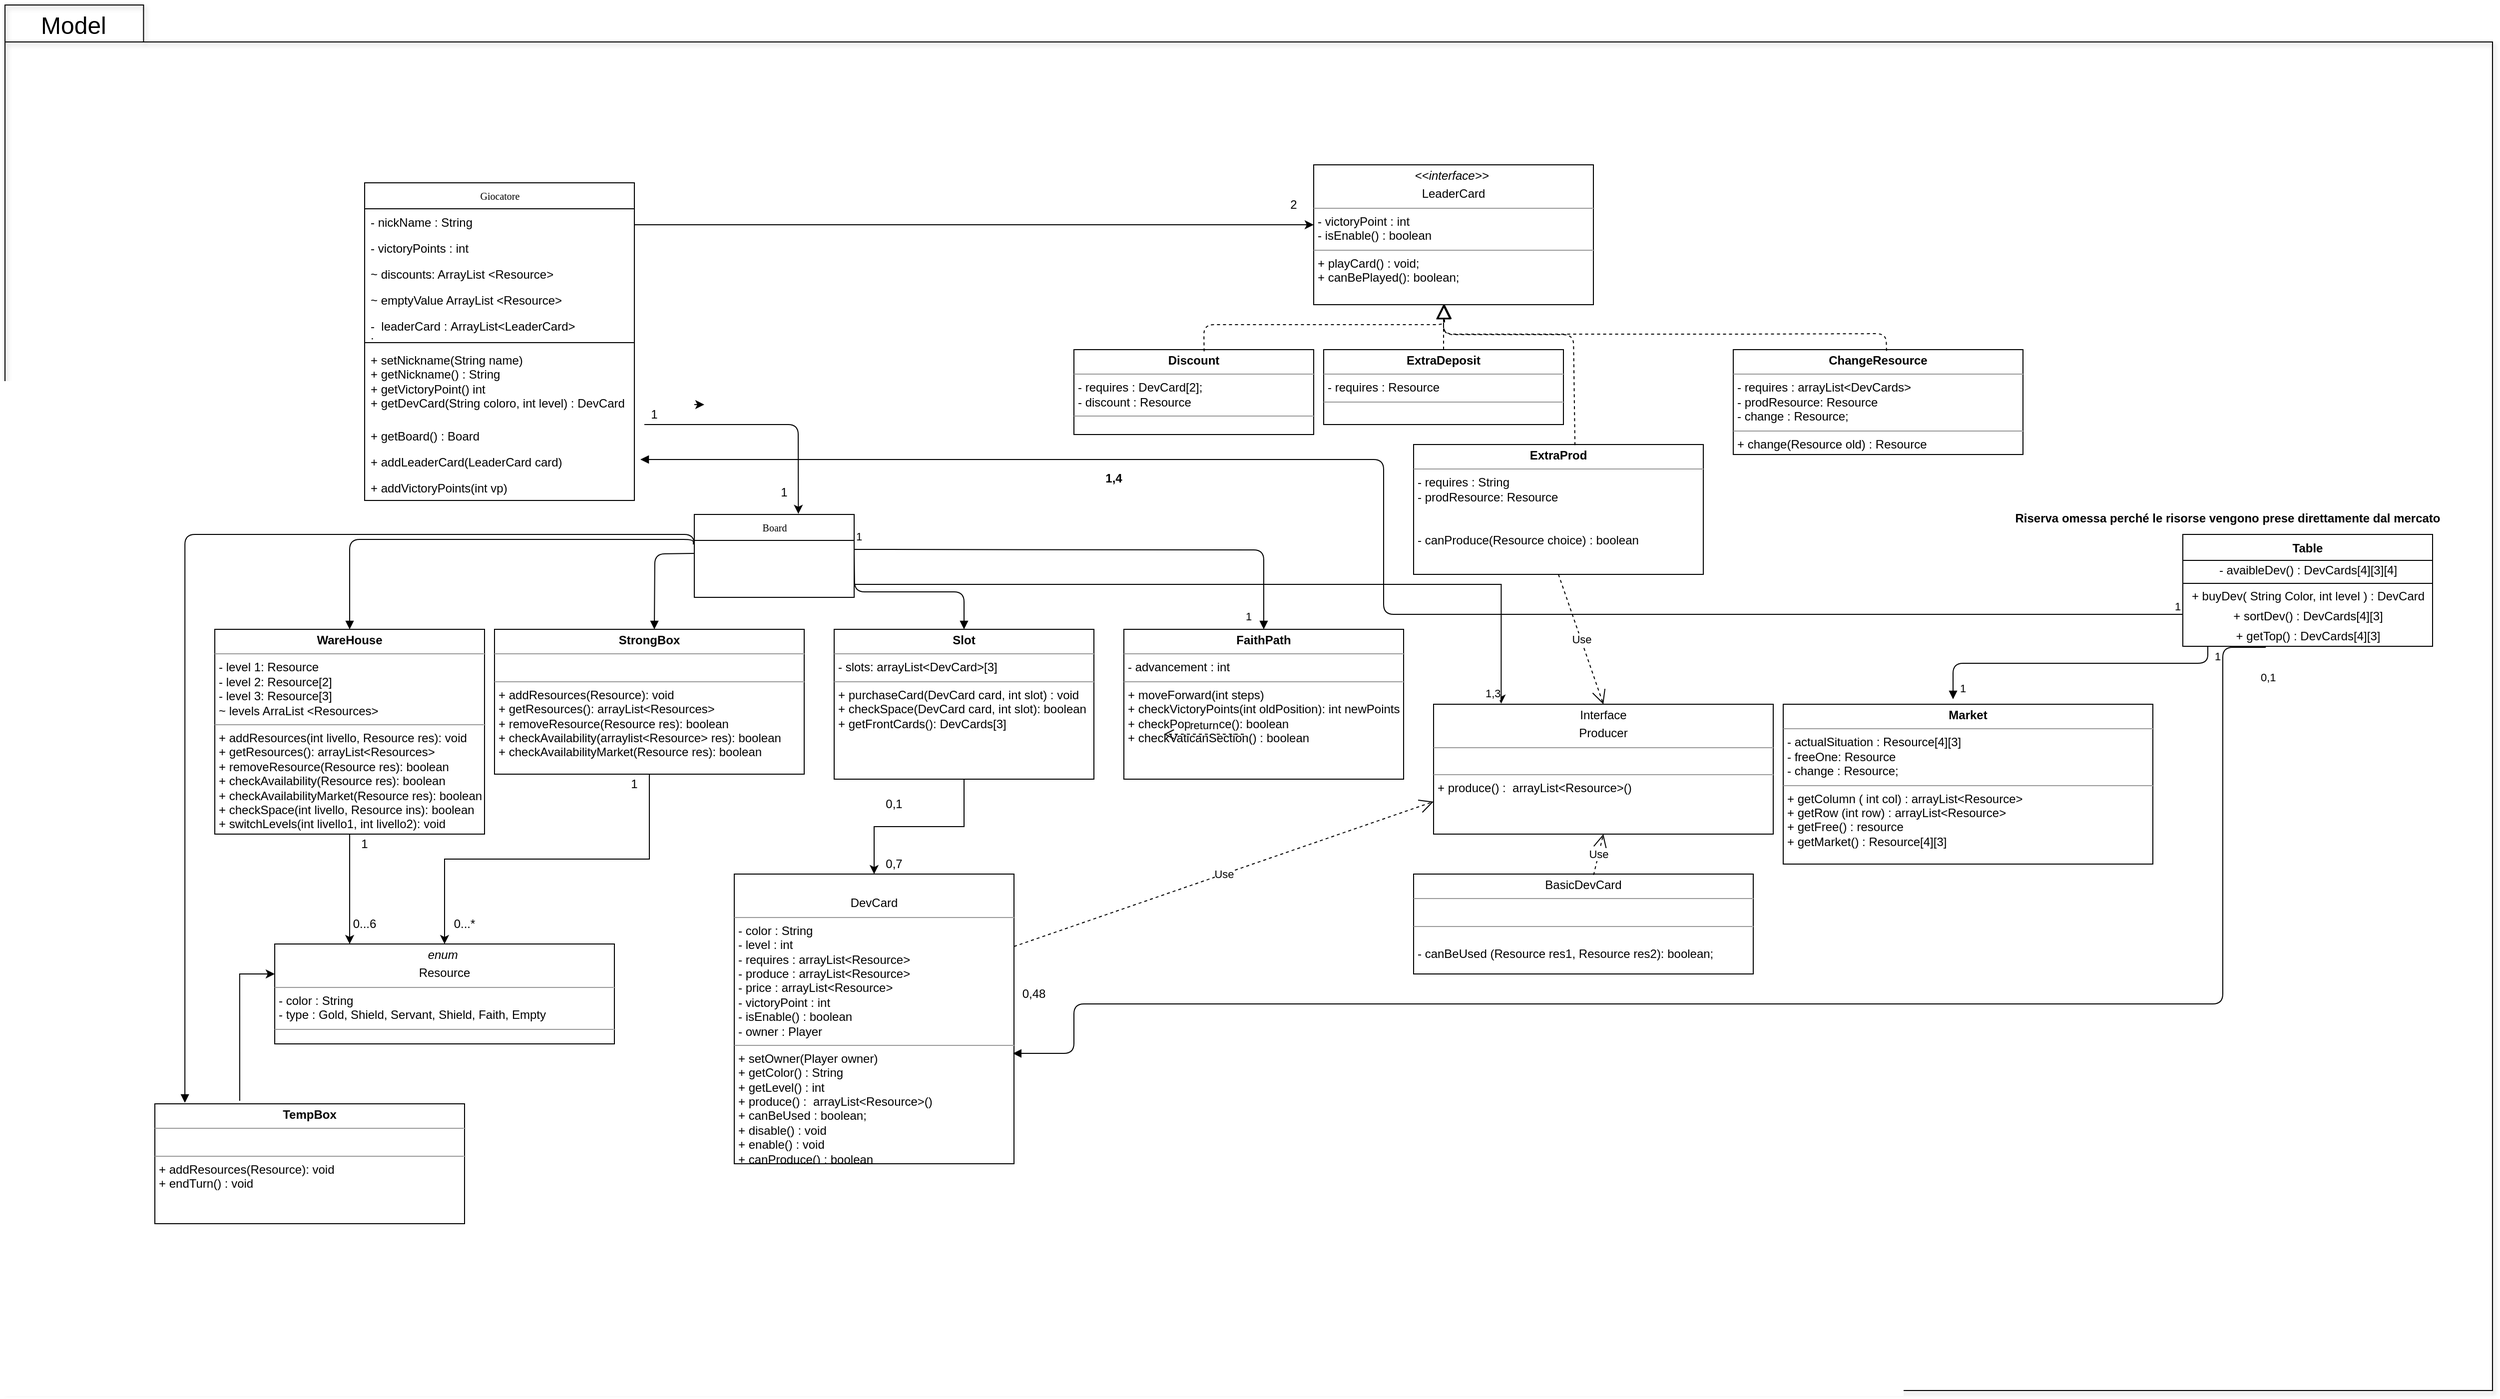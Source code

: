<mxfile version="14.6.0" type="device"><diagram name="Page-1" id="c4acf3e9-155e-7222-9cf6-157b1a14988f"><mxGraphModel dx="1052" dy="596" grid="1" gridSize="10" guides="1" tooltips="1" connect="1" arrows="1" fold="1" page="1" pageScale="1" pageWidth="850" pageHeight="1100" background="#ffffff" math="0" shadow="0"><root><mxCell id="0"/><mxCell id="1" parent="0"/><mxCell id="w-K9gkln1mTXEIpbY9fb-1" value="package" style="shape=folder;fontStyle=1;spacingTop=10;tabWidth=40;tabHeight=37;tabPosition=left;html=1;shadow=1;fillColor=none;" parent="1" vertex="1"><mxGeometry x="40" y="70" width="2490" height="1387" as="geometry"/></mxCell><mxCell id="17acba5748e5396b-20" value="Giocatore" style="swimlane;html=1;fontStyle=0;childLayout=stackLayout;horizontal=1;startSize=26;fillColor=none;horizontalStack=0;resizeParent=1;resizeLast=0;collapsible=1;marginBottom=0;swimlaneFillColor=#ffffff;rounded=0;shadow=0;comic=0;labelBackgroundColor=none;strokeWidth=1;fontFamily=Verdana;fontSize=10;align=center;" parent="1" vertex="1"><mxGeometry x="400" y="248" width="270" height="318" as="geometry"/></mxCell><mxCell id="17acba5748e5396b-21" value="- nickName : String" style="text;html=1;strokeColor=none;fillColor=none;align=left;verticalAlign=top;spacingLeft=4;spacingRight=4;whiteSpace=wrap;overflow=hidden;rotatable=0;points=[[0,0.5],[1,0.5]];portConstraint=eastwest;" parent="17acba5748e5396b-20" vertex="1"><mxGeometry y="26" width="270" height="26" as="geometry"/></mxCell><mxCell id="17acba5748e5396b-24" value="- victoryPoints : int" style="text;html=1;strokeColor=none;fillColor=none;align=left;verticalAlign=top;spacingLeft=4;spacingRight=4;whiteSpace=wrap;overflow=hidden;rotatable=0;points=[[0,0.5],[1,0.5]];portConstraint=eastwest;" parent="17acba5748e5396b-20" vertex="1"><mxGeometry y="52" width="270" height="26" as="geometry"/></mxCell><mxCell id="Tt4_UZsse2JY--aP2vom-22" value="~ discounts: ArrayList &amp;lt;Resource&amp;gt;" style="text;html=1;strokeColor=none;fillColor=none;align=left;verticalAlign=top;spacingLeft=4;spacingRight=4;whiteSpace=wrap;overflow=hidden;rotatable=0;points=[[0,0.5],[1,0.5]];portConstraint=eastwest;" parent="17acba5748e5396b-20" vertex="1"><mxGeometry y="78" width="270" height="26" as="geometry"/></mxCell><mxCell id="Tt4_UZsse2JY--aP2vom-35" value="~ emptyValue ArrayList &amp;lt;Resource&amp;gt;" style="text;html=1;strokeColor=none;fillColor=none;align=left;verticalAlign=top;spacingLeft=4;spacingRight=4;whiteSpace=wrap;overflow=hidden;rotatable=0;points=[[0,0.5],[1,0.5]];portConstraint=eastwest;" parent="17acba5748e5396b-20" vertex="1"><mxGeometry y="104" width="270" height="26" as="geometry"/></mxCell><mxCell id="VZWiPymxHDZce6uz7Lrc-4" value="- &amp;nbsp;leaderCard :&amp;nbsp;ArrayList&amp;lt;LeaderCard&amp;gt;&lt;br&gt;;" style="text;html=1;strokeColor=none;fillColor=none;align=left;verticalAlign=top;spacingLeft=4;spacingRight=4;whiteSpace=wrap;overflow=hidden;rotatable=0;points=[[0,0.5],[1,0.5]];portConstraint=eastwest;" parent="17acba5748e5396b-20" vertex="1"><mxGeometry y="130" width="270" height="26" as="geometry"/></mxCell><mxCell id="Tt4_UZsse2JY--aP2vom-36" value="" style="line;strokeWidth=1;fillColor=none;align=left;verticalAlign=middle;spacingTop=-1;spacingLeft=3;spacingRight=3;rotatable=0;labelPosition=right;points=[];portConstraint=eastwest;" parent="17acba5748e5396b-20" vertex="1"><mxGeometry y="156" width="270" height="8" as="geometry"/></mxCell><mxCell id="Tt4_UZsse2JY--aP2vom-37" value="+ setNickname(String name)&lt;br&gt;+ getNickname() : String&lt;br&gt;+ getVictoryPoint() int&lt;br&gt;+ getDevCard(String coloro, int level) : DevCard" style="text;html=1;strokeColor=none;fillColor=none;align=left;verticalAlign=top;spacingLeft=4;spacingRight=4;whiteSpace=wrap;overflow=hidden;rotatable=0;points=[[0,0.5],[1,0.5]];portConstraint=eastwest;" parent="17acba5748e5396b-20" vertex="1"><mxGeometry y="164" width="270" height="76" as="geometry"/></mxCell><mxCell id="VZWiPymxHDZce6uz7Lrc-1" value="+ getBoard() : Board" style="text;html=1;strokeColor=none;fillColor=none;align=left;verticalAlign=top;spacingLeft=4;spacingRight=4;whiteSpace=wrap;overflow=hidden;rotatable=0;points=[[0,0.5],[1,0.5]];portConstraint=eastwest;" parent="17acba5748e5396b-20" vertex="1"><mxGeometry y="240" width="270" height="26" as="geometry"/></mxCell><mxCell id="VZWiPymxHDZce6uz7Lrc-2" value="+ addLeaderCard(LeaderCard card)" style="text;html=1;strokeColor=none;fillColor=none;align=left;verticalAlign=top;spacingLeft=4;spacingRight=4;whiteSpace=wrap;overflow=hidden;rotatable=0;points=[[0,0.5],[1,0.5]];portConstraint=eastwest;" parent="17acba5748e5396b-20" vertex="1"><mxGeometry y="266" width="270" height="26" as="geometry"/></mxCell><mxCell id="VZWiPymxHDZce6uz7Lrc-3" value="+ addVictoryPoints(int vp)" style="text;html=1;strokeColor=none;fillColor=none;align=left;verticalAlign=top;spacingLeft=4;spacingRight=4;whiteSpace=wrap;overflow=hidden;rotatable=0;points=[[0,0.5],[1,0.5]];portConstraint=eastwest;" parent="17acba5748e5396b-20" vertex="1"><mxGeometry y="292" width="270" height="26" as="geometry"/></mxCell><mxCell id="8uedm5YtxWgwwN68aBkR-3" style="edgeStyle=orthogonalEdgeStyle;rounded=0;orthogonalLoop=1;jettySize=auto;html=1;entryX=0.199;entryY=-0.005;entryDx=0;entryDy=0;entryPerimeter=0;" parent="1" source="5d2195bd80daf111-5" target="w-K9gkln1mTXEIpbY9fb-5" edge="1"><mxGeometry relative="1" as="geometry"><Array as="points"><mxPoint x="1538" y="650"/></Array></mxGeometry></mxCell><mxCell id="5d2195bd80daf111-5" value="Board" style="swimlane;html=1;fontStyle=0;childLayout=stackLayout;horizontal=1;startSize=26;fillColor=none;horizontalStack=0;resizeParent=1;resizeLast=0;collapsible=1;marginBottom=0;swimlaneFillColor=#ffffff;rounded=0;shadow=0;comic=0;labelBackgroundColor=none;strokeWidth=1;fontFamily=Verdana;fontSize=10;align=center;" parent="1" vertex="1"><mxGeometry x="730" y="580" width="160" height="83" as="geometry"/></mxCell><mxCell id="5d2195bd80daf111-12" value="&lt;p style=&quot;margin: 0px ; margin-top: 4px ; text-align: center&quot;&gt;&lt;i&gt;enum&amp;nbsp;&lt;/i&gt;&lt;/p&gt;&lt;p style=&quot;margin: 0px ; margin-top: 4px ; text-align: center&quot;&gt;Resource&lt;/p&gt;&lt;hr size=&quot;1&quot;&gt;&lt;p style=&quot;margin: 0px ; margin-left: 4px&quot;&gt;- color : String&lt;br&gt;- type : Gold, Shield, Servant, Shield, Faith, Empty&lt;/p&gt;&lt;hr size=&quot;1&quot;&gt;&lt;p style=&quot;margin: 0px ; margin-left: 4px&quot;&gt;&lt;br&gt;&lt;/p&gt;" style="verticalAlign=top;align=left;overflow=fill;fontSize=12;fontFamily=Helvetica;html=1;rounded=0;shadow=0;comic=0;labelBackgroundColor=none;strokeWidth=1" parent="1" vertex="1"><mxGeometry x="310" y="1010" width="340" height="100" as="geometry"/></mxCell><mxCell id="RtRzZt0xqBWtNR3uWcVC-4" value="1" style="text;html=1;strokeColor=none;fillColor=none;align=center;verticalAlign=middle;whiteSpace=wrap;rounded=0;" parent="1" vertex="1"><mxGeometry x="800" y="548" width="40" height="20" as="geometry"/></mxCell><mxCell id="RtRzZt0xqBWtNR3uWcVC-6" value="" style="endArrow=classic;html=1;entryX=0.651;entryY=-0.008;entryDx=0;entryDy=0;entryPerimeter=0;" parent="1" target="5d2195bd80daf111-5" edge="1"><mxGeometry width="50" height="50" relative="1" as="geometry"><mxPoint x="680" y="490" as="sourcePoint"/><mxPoint x="830" y="440" as="targetPoint"/><Array as="points"><mxPoint x="834" y="490"/></Array></mxGeometry></mxCell><mxCell id="RtRzZt0xqBWtNR3uWcVC-7" value="1" style="text;html=1;strokeColor=none;fillColor=none;align=center;verticalAlign=middle;whiteSpace=wrap;rounded=0;" parent="1" vertex="1"><mxGeometry x="670" y="470" width="40" height="20" as="geometry"/></mxCell><mxCell id="RtRzZt0xqBWtNR3uWcVC-22" style="edgeStyle=orthogonalEdgeStyle;rounded=0;orthogonalLoop=1;jettySize=auto;html=1;" parent="1" source="RtRzZt0xqBWtNR3uWcVC-19" target="5d2195bd80daf111-12" edge="1"><mxGeometry relative="1" as="geometry"/></mxCell><mxCell id="RtRzZt0xqBWtNR3uWcVC-19" value="&lt;p style=&quot;margin: 0px ; margin-top: 4px ; text-align: center&quot;&gt;&lt;b&gt;StrongBox&lt;/b&gt;&lt;/p&gt;&lt;hr size=&quot;1&quot;&gt;&lt;p style=&quot;margin: 0px ; margin-left: 4px&quot;&gt;&lt;br&gt;&lt;/p&gt;&lt;hr size=&quot;1&quot;&gt;&lt;p style=&quot;margin: 0px ; margin-left: 4px&quot;&gt;+ addResources(Resource): void&lt;/p&gt;&lt;p style=&quot;margin: 0px ; margin-left: 4px&quot;&gt;+ getResources(): arrayList&amp;lt;Resources&amp;gt;&lt;/p&gt;&lt;p style=&quot;margin: 0px ; margin-left: 4px&quot;&gt;+ removeResource(Resource res): boolean&lt;/p&gt;&lt;p style=&quot;margin: 0px ; margin-left: 4px&quot;&gt;+ checkAvailability(arraylist&amp;lt;Resource&amp;gt; res): boolean&lt;/p&gt;&lt;p style=&quot;margin: 0px ; margin-left: 4px&quot;&gt;+ checkAvailabilityMarket(Resource res): boolean&lt;br&gt;&lt;/p&gt;" style="verticalAlign=top;align=left;overflow=fill;fontSize=12;fontFamily=Helvetica;html=1;rounded=0;shadow=0;comic=0;labelBackgroundColor=none;strokeWidth=1" parent="1" vertex="1"><mxGeometry x="530" y="695" width="310" height="145" as="geometry"/></mxCell><mxCell id="RtRzZt0xqBWtNR3uWcVC-25" style="edgeStyle=orthogonalEdgeStyle;rounded=0;orthogonalLoop=1;jettySize=auto;html=1;" parent="1" source="RtRzZt0xqBWtNR3uWcVC-20" target="5d2195bd80daf111-12" edge="1"><mxGeometry relative="1" as="geometry"><Array as="points"><mxPoint x="385" y="980"/><mxPoint x="385" y="980"/></Array></mxGeometry></mxCell><mxCell id="RtRzZt0xqBWtNR3uWcVC-20" value="&lt;p style=&quot;margin: 0px ; margin-top: 4px ; text-align: center&quot;&gt;&lt;b&gt;WareHouse&lt;/b&gt;&lt;/p&gt;&lt;hr size=&quot;1&quot;&gt;&lt;p style=&quot;margin: 0px ; margin-left: 4px&quot;&gt;- level 1: Resource&lt;/p&gt;&lt;p style=&quot;margin: 0px ; margin-left: 4px&quot;&gt;- level 2: Resource[2]&lt;/p&gt;&lt;p style=&quot;margin: 0px ; margin-left: 4px&quot;&gt;- level 3: Resource[3]&lt;/p&gt;&lt;p style=&quot;margin: 0px ; margin-left: 4px&quot;&gt;~ levels ArraList &amp;lt;Resources&amp;gt;&lt;/p&gt;&lt;hr size=&quot;1&quot;&gt;&lt;p style=&quot;margin: 0px ; margin-left: 4px&quot;&gt;+ addResources(int livello, Resource res): void&lt;/p&gt;&lt;p style=&quot;margin: 0px ; margin-left: 4px&quot;&gt;+ getResources(): arrayList&amp;lt;Resources&amp;gt;&lt;/p&gt;&lt;p style=&quot;margin: 0px ; margin-left: 4px&quot;&gt;+ removeResource(Resource res): boolean&lt;/p&gt;&lt;p style=&quot;margin: 0px ; margin-left: 4px&quot;&gt;+ checkAvailability(Resource res): boolean&lt;/p&gt;&lt;p style=&quot;margin: 0px ; margin-left: 4px&quot;&gt;+ checkAvailabilityMarket(Resource res): boolean&lt;/p&gt;&lt;p style=&quot;margin: 0px ; margin-left: 4px&quot;&gt;+ checkSpace(int livello, Resource ins): boolean&lt;/p&gt;&lt;p style=&quot;margin: 0px ; margin-left: 4px&quot;&gt;+ switchLevels(int livello1, int livello2): void&lt;/p&gt;" style="verticalAlign=top;align=left;overflow=fill;fontSize=12;fontFamily=Helvetica;html=1;rounded=0;shadow=0;comic=0;labelBackgroundColor=none;strokeWidth=1" parent="1" vertex="1"><mxGeometry x="250" y="695" width="270" height="205" as="geometry"/></mxCell><mxCell id="RtRzZt0xqBWtNR3uWcVC-23" value="0...*" style="text;html=1;strokeColor=none;fillColor=none;align=center;verticalAlign=middle;whiteSpace=wrap;rounded=0;" parent="1" vertex="1"><mxGeometry x="480" y="980" width="40" height="20" as="geometry"/></mxCell><mxCell id="RtRzZt0xqBWtNR3uWcVC-24" value="1" style="text;html=1;strokeColor=none;fillColor=none;align=center;verticalAlign=middle;whiteSpace=wrap;rounded=0;" parent="1" vertex="1"><mxGeometry x="650" y="840" width="40" height="20" as="geometry"/></mxCell><mxCell id="RtRzZt0xqBWtNR3uWcVC-26" value="0...6" style="text;html=1;strokeColor=none;fillColor=none;align=center;verticalAlign=middle;whiteSpace=wrap;rounded=0;" parent="1" vertex="1"><mxGeometry x="380" y="980" width="40" height="20" as="geometry"/></mxCell><mxCell id="RtRzZt0xqBWtNR3uWcVC-27" value="1" style="text;html=1;strokeColor=none;fillColor=none;align=center;verticalAlign=middle;whiteSpace=wrap;rounded=0;" parent="1" vertex="1"><mxGeometry x="380" y="900" width="40" height="20" as="geometry"/></mxCell><mxCell id="Tt4_UZsse2JY--aP2vom-6" style="edgeStyle=orthogonalEdgeStyle;rounded=0;orthogonalLoop=1;jettySize=auto;html=1;" parent="1" source="RtRzZt0xqBWtNR3uWcVC-28" target="Tt4_UZsse2JY--aP2vom-1" edge="1"><mxGeometry relative="1" as="geometry"/></mxCell><mxCell id="RtRzZt0xqBWtNR3uWcVC-28" value="&lt;p style=&quot;margin: 0px ; margin-top: 4px ; text-align: center&quot;&gt;&lt;b&gt;Slot&lt;/b&gt;&lt;/p&gt;&lt;hr size=&quot;1&quot;&gt;&lt;p style=&quot;margin: 0px ; margin-left: 4px&quot;&gt;- slots: arrayList&amp;lt;DevCard&amp;gt;[3]&lt;/p&gt;&lt;hr size=&quot;1&quot;&gt;&lt;p style=&quot;margin: 0px ; margin-left: 4px&quot;&gt;+ purchaseCard(DevCard card, int slot) : void&lt;/p&gt;&lt;p style=&quot;margin: 0px ; margin-left: 4px&quot;&gt;+ checkSpace(DevCard card, int slot): boolean&lt;/p&gt;&lt;p style=&quot;margin: 0px ; margin-left: 4px&quot;&gt;+ getFrontCards(): DevCards[3]&lt;/p&gt;&lt;p style=&quot;margin: 0px ; margin-left: 4px&quot;&gt;&lt;br&gt;&lt;/p&gt;" style="verticalAlign=top;align=left;overflow=fill;fontSize=12;fontFamily=Helvetica;html=1;rounded=0;shadow=0;comic=0;labelBackgroundColor=none;strokeWidth=1" parent="1" vertex="1"><mxGeometry x="870" y="695" width="260" height="150" as="geometry"/></mxCell><mxCell id="RtRzZt0xqBWtNR3uWcVC-29" value="&lt;p style=&quot;margin: 0px ; margin-top: 4px ; text-align: center&quot;&gt;&lt;b&gt;FaithPath&lt;/b&gt;&lt;/p&gt;&lt;hr size=&quot;1&quot;&gt;&lt;p style=&quot;margin: 0px ; margin-left: 4px&quot;&gt;- advancement : int&lt;/p&gt;&lt;hr size=&quot;1&quot;&gt;&lt;p style=&quot;margin: 0px ; margin-left: 4px&quot;&gt;+ moveForward(int steps)&lt;/p&gt;&lt;p style=&quot;margin: 0px ; margin-left: 4px&quot;&gt;+ checkVictoryPoints(int oldPosition): int newPoints&lt;/p&gt;&lt;p style=&quot;margin: 0px ; margin-left: 4px&quot;&gt;+ checkPopeSpace(): boolean&lt;/p&gt;&lt;p style=&quot;margin: 0px ; margin-left: 4px&quot;&gt;+ checkVaticanSection() : boolean&lt;/p&gt;" style="verticalAlign=top;align=left;overflow=fill;fontSize=12;fontFamily=Helvetica;html=1;rounded=0;shadow=0;comic=0;labelBackgroundColor=none;strokeWidth=1" parent="1" vertex="1"><mxGeometry x="1160" y="695" width="280" height="150" as="geometry"/></mxCell><mxCell id="Tt4_UZsse2JY--aP2vom-1" value="&lt;p style=&quot;margin: 0px ; margin-top: 4px ; text-align: center&quot;&gt;&lt;br&gt;&lt;/p&gt;&lt;p style=&quot;margin: 0px ; margin-top: 4px ; text-align: center&quot;&gt;DevCard&lt;/p&gt;&lt;hr size=&quot;1&quot;&gt;&lt;p style=&quot;margin: 0px ; margin-left: 4px&quot;&gt;- color : String&lt;br&gt;- level : int&amp;nbsp;&lt;/p&gt;&lt;p style=&quot;margin: 0px ; margin-left: 4px&quot;&gt;- requires : arrayList&amp;lt;Resource&amp;gt;&lt;/p&gt;&lt;p style=&quot;margin: 0px ; margin-left: 4px&quot;&gt;- produce : arrayList&amp;lt;Resource&amp;gt;&amp;nbsp;&lt;/p&gt;&lt;p style=&quot;margin: 0px ; margin-left: 4px&quot;&gt;- price : arrayList&amp;lt;Resource&amp;gt;&lt;/p&gt;&lt;p style=&quot;margin: 0px ; margin-left: 4px&quot;&gt;- victoryPoint : int&lt;/p&gt;&lt;p style=&quot;margin: 0px ; margin-left: 4px&quot;&gt;- isEnable() : boolean&lt;/p&gt;&lt;p style=&quot;margin: 0px ; margin-left: 4px&quot;&gt;- owner : Player&lt;/p&gt;&lt;hr size=&quot;1&quot;&gt;&lt;p style=&quot;margin: 0px ; margin-left: 4px&quot;&gt;+ setOwner(Player owner)&amp;nbsp;&lt;/p&gt;&lt;p style=&quot;margin: 0px ; margin-left: 4px&quot;&gt;+ getColor() : String&lt;/p&gt;&lt;p style=&quot;margin: 0px ; margin-left: 4px&quot;&gt;+ getLevel() : int&amp;nbsp;&lt;/p&gt;&lt;p style=&quot;margin: 0px ; margin-left: 4px&quot;&gt;+ produce() : &amp;nbsp;arrayList&amp;lt;Resource&amp;gt;()&lt;/p&gt;&lt;p style=&quot;margin: 0px ; margin-left: 4px&quot;&gt;+ canBeUsed : boolean;&lt;/p&gt;&lt;p style=&quot;margin: 0px ; margin-left: 4px&quot;&gt;+ disable() : void&lt;/p&gt;&lt;p style=&quot;margin: 0px ; margin-left: 4px&quot;&gt;+ enable() : void&lt;/p&gt;&lt;p style=&quot;margin: 0px ; margin-left: 4px&quot;&gt;+ canProduce() : boolean&lt;/p&gt;&lt;p style=&quot;margin: 0px ; margin-left: 4px&quot;&gt;&lt;br&gt;&lt;/p&gt;&lt;p style=&quot;margin: 0px ; margin-left: 4px&quot;&gt;&lt;br&gt;&lt;/p&gt;" style="verticalAlign=top;align=left;overflow=fill;fontSize=12;fontFamily=Helvetica;html=1;rounded=0;shadow=0;comic=0;labelBackgroundColor=none;strokeWidth=1" parent="1" vertex="1"><mxGeometry x="770" y="940" width="280" height="290" as="geometry"/></mxCell><mxCell id="Tt4_UZsse2JY--aP2vom-7" value="0,7" style="text;html=1;strokeColor=none;fillColor=none;align=center;verticalAlign=middle;whiteSpace=wrap;rounded=0;" parent="1" vertex="1"><mxGeometry x="910" y="920" width="40" height="20" as="geometry"/></mxCell><mxCell id="Tt4_UZsse2JY--aP2vom-8" value="0,1" style="text;html=1;strokeColor=none;fillColor=none;align=center;verticalAlign=middle;whiteSpace=wrap;rounded=0;" parent="1" vertex="1"><mxGeometry x="910" y="860" width="40" height="20" as="geometry"/></mxCell><mxCell id="Tt4_UZsse2JY--aP2vom-9" value="&lt;p style=&quot;margin: 0px ; margin-top: 4px ; text-align: center&quot;&gt;&lt;i&gt;&amp;lt;&amp;lt;interface&amp;gt;&amp;gt;&amp;nbsp;&lt;/i&gt;&lt;/p&gt;&lt;p style=&quot;margin: 0px ; margin-top: 4px ; text-align: center&quot;&gt;LeaderCard&lt;/p&gt;&lt;hr size=&quot;1&quot;&gt;&lt;p style=&quot;margin: 0px ; margin-left: 4px&quot;&gt;- victoryPoint : int&lt;br&gt;&lt;/p&gt;&lt;p style=&quot;margin: 0px ; margin-left: 4px&quot;&gt;- isEnable() : boolean&lt;/p&gt;&lt;hr size=&quot;1&quot;&gt;&lt;p style=&quot;margin: 0px ; margin-left: 4px&quot;&gt;+ playCard() : void;&lt;br&gt;&lt;/p&gt;&lt;p style=&quot;margin: 0px ; margin-left: 4px&quot;&gt;+ canBePlayed(): boolean;&lt;/p&gt;" style="verticalAlign=top;align=left;overflow=fill;fontSize=12;fontFamily=Helvetica;html=1;rounded=0;shadow=0;comic=0;labelBackgroundColor=none;strokeWidth=1" parent="1" vertex="1"><mxGeometry x="1350" y="230" width="280" height="140" as="geometry"/></mxCell><mxCell id="Tt4_UZsse2JY--aP2vom-10" value="&lt;p style=&quot;margin: 0px ; margin-top: 4px ; text-align: center&quot;&gt;&lt;b&gt;Discount&lt;/b&gt;&lt;/p&gt;&lt;hr size=&quot;1&quot;&gt;&lt;p style=&quot;margin: 0px ; margin-left: 4px&quot;&gt;- requires : DevCard[2];&lt;/p&gt;&lt;p style=&quot;margin: 0px ; margin-left: 4px&quot;&gt;- discount : Resource&lt;/p&gt;&lt;hr size=&quot;1&quot;&gt;&lt;p style=&quot;margin: 0px ; margin-left: 4px&quot;&gt;&lt;br&gt;&lt;/p&gt;" style="verticalAlign=top;align=left;overflow=fill;fontSize=12;fontFamily=Helvetica;html=1;rounded=0;shadow=0;comic=0;labelBackgroundColor=none;strokeWidth=1" parent="1" vertex="1"><mxGeometry x="1110" y="415" width="240" height="85" as="geometry"/></mxCell><mxCell id="Tt4_UZsse2JY--aP2vom-13" style="edgeStyle=orthogonalEdgeStyle;rounded=0;orthogonalLoop=1;jettySize=auto;html=1;" parent="1" source="17acba5748e5396b-21" edge="1"><mxGeometry relative="1" as="geometry"><mxPoint x="690" y="310" as="sourcePoint"/><mxPoint x="1350" y="290" as="targetPoint"/><Array as="points"><mxPoint x="1350" y="290"/></Array></mxGeometry></mxCell><mxCell id="Tt4_UZsse2JY--aP2vom-15" value="2" style="text;html=1;strokeColor=none;fillColor=none;align=center;verticalAlign=middle;whiteSpace=wrap;rounded=0;" parent="1" vertex="1"><mxGeometry x="1310" y="260" width="40" height="20" as="geometry"/></mxCell><mxCell id="Tt4_UZsse2JY--aP2vom-23" value="&lt;p style=&quot;margin: 0px ; margin-top: 4px ; text-align: center&quot;&gt;&lt;b&gt;ExtraDeposit&lt;/b&gt;&lt;/p&gt;&lt;hr size=&quot;1&quot;&gt;&lt;p style=&quot;margin: 0px ; margin-left: 4px&quot;&gt;- requires : Resource&lt;/p&gt;&lt;hr size=&quot;1&quot;&gt;&lt;p style=&quot;margin: 0px ; margin-left: 4px&quot;&gt;&lt;br&gt;&lt;/p&gt;" style="verticalAlign=top;align=left;overflow=fill;fontSize=12;fontFamily=Helvetica;html=1;rounded=0;shadow=0;comic=0;labelBackgroundColor=none;strokeWidth=1" parent="1" vertex="1"><mxGeometry x="1360" y="415" width="240" height="75" as="geometry"/></mxCell><mxCell id="Tt4_UZsse2JY--aP2vom-26" value="" style="endArrow=block;dashed=1;endFill=0;endSize=12;html=1;exitX=0.543;exitY=0.02;exitDx=0;exitDy=0;exitPerimeter=0;entryX=0.468;entryY=0.997;entryDx=0;entryDy=0;entryPerimeter=0;" parent="1" source="Tt4_UZsse2JY--aP2vom-10" target="Tt4_UZsse2JY--aP2vom-9" edge="1"><mxGeometry width="160" relative="1" as="geometry"><mxPoint x="1190" y="360" as="sourcePoint"/><mxPoint x="1350" y="360" as="targetPoint"/><Array as="points"><mxPoint x="1240" y="390"/><mxPoint x="1481" y="390"/></Array></mxGeometry></mxCell><mxCell id="Tt4_UZsse2JY--aP2vom-28" value="" style="endArrow=block;dashed=1;endFill=0;endSize=12;html=1;" parent="1" source="Tt4_UZsse2JY--aP2vom-23" edge="1"><mxGeometry width="160" relative="1" as="geometry"><mxPoint x="1200.32" y="426.7" as="sourcePoint"/><mxPoint x="1480" y="370" as="targetPoint"/><Array as="points"><mxPoint x="1480" y="400"/></Array></mxGeometry></mxCell><mxCell id="Tt4_UZsse2JY--aP2vom-29" value="&lt;p style=&quot;margin: 0px ; margin-top: 4px ; text-align: center&quot;&gt;&lt;b&gt;ExtraProd&lt;/b&gt;&lt;/p&gt;&lt;hr size=&quot;1&quot;&gt;&lt;p style=&quot;margin: 0px ; margin-left: 4px&quot;&gt;- requires : String&lt;/p&gt;&lt;p style=&quot;margin: 0px ; margin-left: 4px&quot;&gt;- prodResource: Resource&lt;/p&gt;&lt;p style=&quot;margin: 0px ; margin-left: 4px&quot;&gt;&lt;br&gt;&lt;/p&gt;&lt;p style=&quot;margin: 0px ; margin-left: 4px&quot;&gt;&lt;br&gt;&lt;/p&gt;&lt;p style=&quot;margin: 0px ; margin-left: 4px&quot;&gt;- canProduce(Resource choice) : boolean&lt;/p&gt;" style="verticalAlign=top;align=left;overflow=fill;fontSize=12;fontFamily=Helvetica;html=1;rounded=0;shadow=0;comic=0;labelBackgroundColor=none;strokeWidth=1" parent="1" vertex="1"><mxGeometry x="1450" y="510" width="290" height="130" as="geometry"/></mxCell><mxCell id="Tt4_UZsse2JY--aP2vom-31" value="" style="endArrow=block;dashed=1;endFill=0;endSize=12;html=1;exitX=0.557;exitY=0.005;exitDx=0;exitDy=0;exitPerimeter=0;" parent="1" source="Tt4_UZsse2JY--aP2vom-29" edge="1"><mxGeometry width="160" relative="1" as="geometry"><mxPoint x="1490" y="425" as="sourcePoint"/><mxPoint x="1480" y="370" as="targetPoint"/><Array as="points"><mxPoint x="1610" y="400"/><mxPoint x="1480" y="400"/></Array></mxGeometry></mxCell><mxCell id="Tt4_UZsse2JY--aP2vom-32" value="&lt;p style=&quot;margin: 0px ; margin-top: 4px ; text-align: center&quot;&gt;&lt;b&gt;ChangeResource&lt;/b&gt;&lt;/p&gt;&lt;hr size=&quot;1&quot;&gt;&lt;p style=&quot;margin: 0px ; margin-left: 4px&quot;&gt;- requires : arrayList&amp;lt;DevCards&amp;gt;&lt;/p&gt;&lt;p style=&quot;margin: 0px ; margin-left: 4px&quot;&gt;- prodResource: Resource&lt;/p&gt;&lt;p style=&quot;margin: 0px ; margin-left: 4px&quot;&gt;- change : Resource;&lt;/p&gt;&lt;hr size=&quot;1&quot;&gt;&lt;p style=&quot;margin: 0px ; margin-left: 4px&quot;&gt;+ change(Resource old) : Resource&lt;/p&gt;" style="verticalAlign=top;align=left;overflow=fill;fontSize=12;fontFamily=Helvetica;html=1;rounded=0;shadow=0;comic=0;labelBackgroundColor=none;strokeWidth=1" parent="1" vertex="1"><mxGeometry x="1770" y="415" width="290" height="105" as="geometry"/></mxCell><mxCell id="Tt4_UZsse2JY--aP2vom-33" value="" style="endArrow=block;dashed=1;endFill=0;endSize=12;html=1;exitX=0.529;exitY=0.012;exitDx=0;exitDy=0;exitPerimeter=0;" parent="1" source="Tt4_UZsse2JY--aP2vom-32" edge="1"><mxGeometry width="160" relative="1" as="geometry"><mxPoint x="1781.53" y="415.005" as="sourcePoint"/><mxPoint x="1480" y="369.48" as="targetPoint"/><Array as="points"><mxPoint x="1923" y="399"/><mxPoint x="1782" y="399.48"/><mxPoint x="1480" y="399.48"/></Array></mxGeometry></mxCell><mxCell id="Tt4_UZsse2JY--aP2vom-41" value="" style="endArrow=block;endFill=1;html=1;edgeStyle=orthogonalEdgeStyle;align=left;verticalAlign=top;entryX=0.5;entryY=0;entryDx=0;entryDy=0;" parent="1" target="RtRzZt0xqBWtNR3uWcVC-29" edge="1"><mxGeometry x="-0.854" y="-15" relative="1" as="geometry"><mxPoint x="890" y="615" as="sourcePoint"/><mxPoint x="1050" y="615" as="targetPoint"/><mxPoint as="offset"/></mxGeometry></mxCell><mxCell id="Tt4_UZsse2JY--aP2vom-42" value="1" style="edgeLabel;resizable=0;html=1;align=left;verticalAlign=bottom;" parent="Tt4_UZsse2JY--aP2vom-41" connectable="0" vertex="1"><mxGeometry x="-1" relative="1" as="geometry"><mxPoint x="390" y="75" as="offset"/></mxGeometry></mxCell><mxCell id="Tt4_UZsse2JY--aP2vom-63" value="1" style="edgeLabel;resizable=0;html=1;align=left;verticalAlign=bottom;" parent="Tt4_UZsse2JY--aP2vom-41" connectable="0" vertex="1"><mxGeometry x="-1" relative="1" as="geometry"><mxPoint x="1320" y="65" as="offset"/></mxGeometry></mxCell><mxCell id="Tt4_UZsse2JY--aP2vom-43" value="" style="endArrow=block;endFill=1;html=1;edgeStyle=orthogonalEdgeStyle;align=left;verticalAlign=top;entryX=0.5;entryY=0;entryDx=0;entryDy=0;exitX=-0.006;exitY=0.154;exitDx=0;exitDy=0;exitPerimeter=0;" parent="1" target="RtRzZt0xqBWtNR3uWcVC-20" edge="1"><mxGeometry x="-0.854" y="-15" relative="1" as="geometry"><mxPoint x="729.04" y="610.004" as="sourcePoint"/><mxPoint x="940" y="685" as="targetPoint"/><Array as="points"><mxPoint x="729" y="605"/><mxPoint x="385" y="605"/></Array><mxPoint as="offset"/></mxGeometry></mxCell><mxCell id="Tt4_UZsse2JY--aP2vom-44" value="1,3" style="edgeLabel;resizable=0;html=1;align=left;verticalAlign=bottom;" parent="Tt4_UZsse2JY--aP2vom-43" connectable="0" vertex="1"><mxGeometry x="-1" relative="1" as="geometry"><mxPoint x="790.96" y="157.5" as="offset"/></mxGeometry></mxCell><mxCell id="Tt4_UZsse2JY--aP2vom-45" value="" style="endArrow=block;endFill=1;html=1;edgeStyle=orthogonalEdgeStyle;align=left;verticalAlign=top;exitX=1;exitY=0.5;exitDx=0;exitDy=0;" parent="1" target="RtRzZt0xqBWtNR3uWcVC-28" edge="1"><mxGeometry x="-0.854" y="-15" relative="1" as="geometry"><mxPoint x="890" y="619" as="sourcePoint"/><mxPoint x="1230" y="705" as="targetPoint"/><mxPoint as="offset"/></mxGeometry></mxCell><mxCell id="Tt4_UZsse2JY--aP2vom-46" value="1" style="edgeLabel;resizable=0;html=1;align=left;verticalAlign=bottom;" parent="Tt4_UZsse2JY--aP2vom-45" connectable="0" vertex="1"><mxGeometry x="-1" relative="1" as="geometry"><mxPoint y="-9" as="offset"/></mxGeometry></mxCell><mxCell id="Tt4_UZsse2JY--aP2vom-47" value="" style="endArrow=block;endFill=1;html=1;edgeStyle=orthogonalEdgeStyle;align=left;verticalAlign=top;exitX=0;exitY=0.5;exitDx=0;exitDy=0;" parent="1" edge="1"><mxGeometry x="-0.854" y="-15" relative="1" as="geometry"><mxPoint x="730" y="619" as="sourcePoint"/><mxPoint x="690" y="695" as="targetPoint"/><mxPoint as="offset"/></mxGeometry></mxCell><mxCell id="Tt4_UZsse2JY--aP2vom-49" value="&lt;p style=&quot;margin: 0px ; margin-top: 4px ; text-align: center&quot;&gt;BasicDevCard&lt;br&gt;&lt;/p&gt;&lt;hr size=&quot;1&quot;&gt;&lt;p style=&quot;margin: 0px ; margin-left: 4px&quot;&gt;&lt;br&gt;&lt;/p&gt;&lt;hr size=&quot;1&quot;&gt;&lt;p style=&quot;margin: 0px ; margin-left: 4px&quot;&gt;&lt;br&gt;&lt;/p&gt;&lt;p style=&quot;margin: 0px ; margin-left: 4px&quot;&gt;- canBeUsed (Resource res1, Resource res2): boolean;&lt;/p&gt;&lt;p style=&quot;margin: 0px ; margin-left: 4px&quot;&gt;&lt;br&gt;&lt;/p&gt;&lt;p style=&quot;margin: 0px ; margin-left: 4px&quot;&gt;&lt;br&gt;&lt;/p&gt;" style="verticalAlign=top;align=left;overflow=fill;fontSize=12;fontFamily=Helvetica;html=1;rounded=0;shadow=0;comic=0;labelBackgroundColor=none;strokeWidth=1" parent="1" vertex="1"><mxGeometry x="1450" y="940" width="340" height="100" as="geometry"/></mxCell><mxCell id="Tt4_UZsse2JY--aP2vom-53" value="Table" style="swimlane;fontStyle=1;align=center;verticalAlign=top;childLayout=stackLayout;horizontal=1;startSize=26;horizontalStack=0;resizeParent=1;resizeParentMax=0;resizeLast=0;collapsible=1;marginBottom=0;" parent="1" vertex="1"><mxGeometry x="2220" y="600" width="250" height="112" as="geometry"/></mxCell><mxCell id="Tt4_UZsse2JY--aP2vom-68" value="- avaibleDev() : DevCards[4][3][4]" style="text;html=1;align=center;verticalAlign=middle;resizable=0;points=[];autosize=1;" parent="Tt4_UZsse2JY--aP2vom-53" vertex="1"><mxGeometry y="26" width="250" height="20" as="geometry"/></mxCell><mxCell id="Tt4_UZsse2JY--aP2vom-55" value="" style="line;strokeWidth=1;fillColor=none;align=left;verticalAlign=middle;spacingTop=-1;spacingLeft=3;spacingRight=3;rotatable=0;labelPosition=right;points=[];portConstraint=eastwest;" parent="Tt4_UZsse2JY--aP2vom-53" vertex="1"><mxGeometry y="46" width="250" height="6" as="geometry"/></mxCell><mxCell id="Tt4_UZsse2JY--aP2vom-65" value="+ buyDev( String Color, int level ) : DevCard" style="text;html=1;align=center;verticalAlign=middle;resizable=0;points=[];autosize=1;" parent="Tt4_UZsse2JY--aP2vom-53" vertex="1"><mxGeometry y="52" width="250" height="20" as="geometry"/></mxCell><mxCell id="Tt4_UZsse2JY--aP2vom-69" value="+ sortDev() : DevCards[4][3]" style="text;html=1;align=center;verticalAlign=middle;resizable=0;points=[];autosize=1;" parent="Tt4_UZsse2JY--aP2vom-53" vertex="1"><mxGeometry y="72" width="250" height="20" as="geometry"/></mxCell><mxCell id="Tt4_UZsse2JY--aP2vom-71" value="+ getTop() : DevCards[4][3]" style="text;html=1;align=center;verticalAlign=middle;resizable=0;points=[];autosize=1;" parent="Tt4_UZsse2JY--aP2vom-53" vertex="1"><mxGeometry y="92" width="250" height="20" as="geometry"/></mxCell><mxCell id="Tt4_UZsse2JY--aP2vom-57" value="" style="endArrow=block;endFill=1;html=1;edgeStyle=orthogonalEdgeStyle;align=left;verticalAlign=top;" parent="1" edge="1"><mxGeometry x="-0.854" y="-15" relative="1" as="geometry"><mxPoint x="2220" y="680" as="sourcePoint"/><mxPoint x="676" y="525" as="targetPoint"/><Array as="points"><mxPoint x="1420" y="680"/><mxPoint x="1420" y="525"/></Array><mxPoint as="offset"/></mxGeometry></mxCell><mxCell id="Tt4_UZsse2JY--aP2vom-62" value="1,4" style="text;align=center;fontStyle=1;verticalAlign=middle;spacingLeft=3;spacingRight=3;strokeColor=none;rotatable=0;points=[[0,0.5],[1,0.5]];portConstraint=eastwest;" parent="1" vertex="1"><mxGeometry x="1110" y="530" width="80" height="26" as="geometry"/></mxCell><mxCell id="Tt4_UZsse2JY--aP2vom-64" value="&lt;p style=&quot;margin: 0px ; margin-top: 4px ; text-align: center&quot;&gt;&lt;b&gt;Market&lt;/b&gt;&lt;/p&gt;&lt;hr size=&quot;1&quot;&gt;&lt;p style=&quot;margin: 0px ; margin-left: 4px&quot;&gt;- actualSituation : Resource[4][3]&amp;nbsp;&lt;/p&gt;&lt;p style=&quot;margin: 0px ; margin-left: 4px&quot;&gt;- freeOne: Resource&lt;/p&gt;&lt;p style=&quot;margin: 0px ; margin-left: 4px&quot;&gt;- change : Resource;&lt;/p&gt;&lt;hr size=&quot;1&quot;&gt;&lt;p style=&quot;margin: 0px ; margin-left: 4px&quot;&gt;+ getColumn ( int col) : arrayList&amp;lt;Resource&amp;gt;&amp;nbsp;&lt;/p&gt;&lt;p style=&quot;margin: 0px ; margin-left: 4px&quot;&gt;+ getRow (int row) : arrayList&amp;lt;Resource&amp;gt;&lt;/p&gt;&lt;p style=&quot;margin: 0px ; margin-left: 4px&quot;&gt;+ getFree() : resource&lt;/p&gt;&lt;p style=&quot;margin: 0px ; margin-left: 4px&quot;&gt;+ getMarket() : Resource[4][3]&lt;/p&gt;" style="verticalAlign=top;align=left;overflow=fill;fontSize=12;fontFamily=Helvetica;html=1;rounded=0;shadow=0;comic=0;labelBackgroundColor=none;strokeWidth=1" parent="1" vertex="1"><mxGeometry x="1820" y="770" width="370" height="160" as="geometry"/></mxCell><mxCell id="Tt4_UZsse2JY--aP2vom-74" value="0,1" style="endArrow=block;endFill=1;html=1;edgeStyle=orthogonalEdgeStyle;align=left;verticalAlign=top;exitX=0.332;exitY=1.05;exitDx=0;exitDy=0;exitPerimeter=0;entryX=0.996;entryY=0.619;entryDx=0;entryDy=0;entryPerimeter=0;" parent="1" source="Tt4_UZsse2JY--aP2vom-71" target="Tt4_UZsse2JY--aP2vom-1" edge="1"><mxGeometry x="-0.991" y="17" relative="1" as="geometry"><mxPoint x="1050" y="1110" as="sourcePoint"/><mxPoint x="1060" y="1070" as="targetPoint"/><Array as="points"><mxPoint x="2260" y="713"/><mxPoint x="2260" y="1070"/><mxPoint x="1110" y="1070"/><mxPoint x="1110" y="1120"/></Array><mxPoint as="offset"/></mxGeometry></mxCell><mxCell id="Tt4_UZsse2JY--aP2vom-75" value="1" style="edgeLabel;resizable=0;html=1;align=left;verticalAlign=bottom;" parent="Tt4_UZsse2JY--aP2vom-74" connectable="0" vertex="1"><mxGeometry x="-1" relative="1" as="geometry"><mxPoint x="-53" y="17" as="offset"/></mxGeometry></mxCell><mxCell id="Tt4_UZsse2JY--aP2vom-76" value="0,48" style="text;html=1;strokeColor=none;fillColor=none;align=center;verticalAlign=middle;whiteSpace=wrap;rounded=0;" parent="1" vertex="1"><mxGeometry x="1050" y="1050" width="40" height="20" as="geometry"/></mxCell><mxCell id="Tt4_UZsse2JY--aP2vom-77" value="" style="endArrow=block;endFill=1;html=1;edgeStyle=orthogonalEdgeStyle;align=left;verticalAlign=top;entryX=0.446;entryY=-0.025;entryDx=0;entryDy=0;entryPerimeter=0;exitX=0.08;exitY=1.05;exitDx=0;exitDy=0;exitPerimeter=0;" parent="1" edge="1"><mxGeometry x="-0.76" y="30" relative="1" as="geometry"><mxPoint x="2245" y="712" as="sourcePoint"/><mxPoint x="1990.02" y="765" as="targetPoint"/><Array as="points"><mxPoint x="2245" y="729"/><mxPoint x="1990" y="729"/></Array><mxPoint as="offset"/></mxGeometry></mxCell><mxCell id="Tt4_UZsse2JY--aP2vom-78" value="1" style="edgeLabel;resizable=0;html=1;align=left;verticalAlign=bottom;" parent="Tt4_UZsse2JY--aP2vom-77" connectable="0" vertex="1"><mxGeometry x="-1" relative="1" as="geometry"><mxPoint x="-250" y="50" as="offset"/></mxGeometry></mxCell><mxCell id="Tt4_UZsse2JY--aP2vom-81" style="edgeStyle=orthogonalEdgeStyle;rounded=0;orthogonalLoop=1;jettySize=auto;html=1;exitX=0.5;exitY=0;exitDx=0;exitDy=0;entryX=0.75;entryY=0;entryDx=0;entryDy=0;" parent="1" edge="1"><mxGeometry relative="1" as="geometry"><mxPoint x="730" y="470" as="sourcePoint"/><mxPoint x="740" y="470" as="targetPoint"/></mxGeometry></mxCell><mxCell id="Tt4_UZsse2JY--aP2vom-82" value="Riserva omessa perché le risorse vengono prese direttamente dal mercato" style="text;align=center;fontStyle=1;verticalAlign=middle;spacingLeft=3;spacingRight=3;strokeColor=none;rotatable=0;points=[[0,0.5],[1,0.5]];portConstraint=eastwest;" parent="1" vertex="1"><mxGeometry x="2130" y="540" width="270" height="86" as="geometry"/></mxCell><mxCell id="Tt4_UZsse2JY--aP2vom-84" value="&lt;p style=&quot;margin: 0px ; margin-top: 4px ; text-align: center&quot;&gt;&lt;b&gt;TempBox&lt;/b&gt;&lt;/p&gt;&lt;hr size=&quot;1&quot;&gt;&lt;p style=&quot;margin: 0px ; margin-left: 4px&quot;&gt;&lt;br&gt;&lt;/p&gt;&lt;hr size=&quot;1&quot;&gt;&lt;p style=&quot;margin: 0px ; margin-left: 4px&quot;&gt;+ addResources(Resource): void&lt;/p&gt;&lt;p style=&quot;margin: 0px ; margin-left: 4px&quot;&gt;+ endTurn() : void&lt;/p&gt;" style="verticalAlign=top;align=left;overflow=fill;fontSize=12;fontFamily=Helvetica;html=1;rounded=0;shadow=0;comic=0;labelBackgroundColor=none;strokeWidth=1" parent="1" vertex="1"><mxGeometry x="190" y="1170" width="310" height="120" as="geometry"/></mxCell><mxCell id="Tt4_UZsse2JY--aP2vom-85" value="" style="endArrow=block;endFill=1;html=1;edgeStyle=orthogonalEdgeStyle;align=left;verticalAlign=top;entryX=0.097;entryY=-0.008;entryDx=0;entryDy=0;exitX=-0.006;exitY=0.154;exitDx=0;exitDy=0;exitPerimeter=0;entryPerimeter=0;" parent="1" target="Tt4_UZsse2JY--aP2vom-84" edge="1"><mxGeometry x="-0.854" y="-15" relative="1" as="geometry"><mxPoint x="730" y="620.004" as="sourcePoint"/><mxPoint x="385.96" y="705" as="targetPoint"/><Array as="points"><mxPoint x="730" y="600"/><mxPoint x="220" y="600"/></Array><mxPoint as="offset"/></mxGeometry></mxCell><mxCell id="Tt4_UZsse2JY--aP2vom-87" style="edgeStyle=orthogonalEdgeStyle;rounded=0;orthogonalLoop=1;jettySize=auto;html=1;exitX=0.274;exitY=-0.025;exitDx=0;exitDy=0;exitPerimeter=0;" parent="1" source="Tt4_UZsse2JY--aP2vom-84" edge="1"><mxGeometry relative="1" as="geometry"><Array as="points"><mxPoint x="275" y="1040"/></Array><mxPoint x="275" y="1160" as="sourcePoint"/><mxPoint x="310" y="1040" as="targetPoint"/></mxGeometry></mxCell><mxCell id="w-K9gkln1mTXEIpbY9fb-2" value="&lt;font style=&quot;font-size: 24px&quot;&gt;Model&lt;/font&gt;" style="text;html=1;strokeColor=none;fillColor=none;align=left;verticalAlign=top;spacingLeft=4;spacingRight=4;whiteSpace=wrap;overflow=hidden;rotatable=0;points=[[0,0.5],[1,0.5]];portConstraint=eastwest;" parent="1" vertex="1"><mxGeometry x="70" y="70" width="100" height="37" as="geometry"/></mxCell><mxCell id="w-K9gkln1mTXEIpbY9fb-5" value="&lt;p style=&quot;margin: 0px ; margin-top: 4px ; text-align: center&quot;&gt;Interface&lt;br&gt;&lt;/p&gt;&lt;p style=&quot;margin: 0px ; margin-top: 4px ; text-align: center&quot;&gt;Producer&lt;/p&gt;&lt;hr size=&quot;1&quot;&gt;&lt;p style=&quot;margin: 0px ; margin-left: 4px&quot;&gt;&lt;br&gt;&lt;/p&gt;&lt;hr size=&quot;1&quot;&gt;&lt;p style=&quot;margin: 0px ; margin-left: 4px&quot;&gt;+ produce() : &amp;nbsp;arrayList&amp;lt;Resource&amp;gt;()&lt;br&gt;&lt;/p&gt;&lt;p style=&quot;margin: 0px ; margin-left: 4px&quot;&gt;&lt;br&gt;&lt;/p&gt;&lt;p style=&quot;margin: 0px ; margin-left: 4px&quot;&gt;&lt;br&gt;&lt;/p&gt;&lt;p style=&quot;margin: 0px ; margin-left: 4px&quot;&gt;&lt;br&gt;&lt;/p&gt;&lt;p style=&quot;margin: 0px ; margin-left: 4px&quot;&gt;&lt;br&gt;&lt;/p&gt;" style="verticalAlign=top;align=left;overflow=fill;fontSize=12;fontFamily=Helvetica;html=1;rounded=0;shadow=0;comic=0;labelBackgroundColor=none;strokeWidth=1" parent="1" vertex="1"><mxGeometry x="1470" y="770" width="340" height="130" as="geometry"/></mxCell><mxCell id="VZWiPymxHDZce6uz7Lrc-6" value="return" style="html=1;verticalAlign=bottom;endArrow=open;dashed=1;endSize=8;" parent="1" edge="1"><mxGeometry relative="1" as="geometry"><mxPoint x="1280" y="800" as="sourcePoint"/><mxPoint x="1200" y="800" as="targetPoint"/></mxGeometry></mxCell><mxCell id="VZWiPymxHDZce6uz7Lrc-8" value="Use" style="endArrow=open;endSize=12;dashed=1;html=1;exitX=0.5;exitY=1;exitDx=0;exitDy=0;entryX=0.5;entryY=0;entryDx=0;entryDy=0;" parent="1" source="Tt4_UZsse2JY--aP2vom-29" target="w-K9gkln1mTXEIpbY9fb-5" edge="1"><mxGeometry width="160" relative="1" as="geometry"><mxPoint x="1150" y="810" as="sourcePoint"/><mxPoint x="1310" y="810" as="targetPoint"/></mxGeometry></mxCell><mxCell id="8uedm5YtxWgwwN68aBkR-1" value="Use" style="endArrow=open;endSize=12;dashed=1;html=1;exitX=0.53;exitY=0.009;exitDx=0;exitDy=0;entryX=0.5;entryY=1;entryDx=0;entryDy=0;exitPerimeter=0;" parent="1" source="Tt4_UZsse2JY--aP2vom-49" target="w-K9gkln1mTXEIpbY9fb-5" edge="1"><mxGeometry width="160" relative="1" as="geometry"><mxPoint x="1470" y="970" as="sourcePoint"/><mxPoint x="1650" y="870" as="targetPoint"/></mxGeometry></mxCell><mxCell id="8uedm5YtxWgwwN68aBkR-4" value="Use" style="endArrow=open;endSize=12;dashed=1;html=1;exitX=1;exitY=0.25;exitDx=0;exitDy=0;entryX=0;entryY=0.75;entryDx=0;entryDy=0;" parent="1" source="Tt4_UZsse2JY--aP2vom-1" target="w-K9gkln1mTXEIpbY9fb-5" edge="1"><mxGeometry width="160" relative="1" as="geometry"><mxPoint x="1100" y="980" as="sourcePoint"/><mxPoint x="1260" y="980" as="targetPoint"/></mxGeometry></mxCell></root></mxGraphModel></diagram></mxfile>